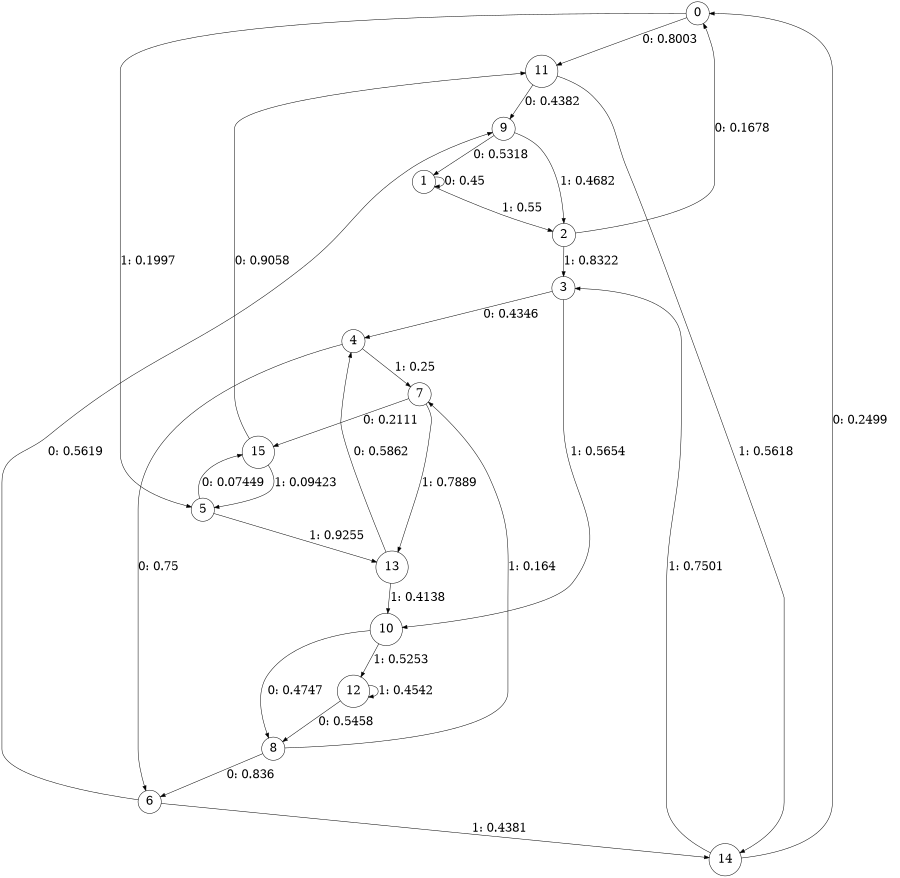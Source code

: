 digraph "ch21faceL4" {
size = "6,8.5";
ratio = "fill";
node [shape = circle];
node [fontsize = 24];
edge [fontsize = 24];
0 -> 11 [label = "0: 0.8003   "];
0 -> 5 [label = "1: 0.1997   "];
1 -> 1 [label = "0: 0.45     "];
1 -> 2 [label = "1: 0.55     "];
2 -> 0 [label = "0: 0.1678   "];
2 -> 3 [label = "1: 0.8322   "];
3 -> 4 [label = "0: 0.4346   "];
3 -> 10 [label = "1: 0.5654   "];
4 -> 6 [label = "0: 0.75     "];
4 -> 7 [label = "1: 0.25     "];
5 -> 15 [label = "0: 0.07449  "];
5 -> 13 [label = "1: 0.9255   "];
6 -> 9 [label = "0: 0.5619   "];
6 -> 14 [label = "1: 0.4381   "];
7 -> 15 [label = "0: 0.2111   "];
7 -> 13 [label = "1: 0.7889   "];
8 -> 6 [label = "0: 0.836    "];
8 -> 7 [label = "1: 0.164    "];
9 -> 1 [label = "0: 0.5318   "];
9 -> 2 [label = "1: 0.4682   "];
10 -> 8 [label = "0: 0.4747   "];
10 -> 12 [label = "1: 0.5253   "];
11 -> 9 [label = "0: 0.4382   "];
11 -> 14 [label = "1: 0.5618   "];
12 -> 8 [label = "0: 0.5458   "];
12 -> 12 [label = "1: 0.4542   "];
13 -> 4 [label = "0: 0.5862   "];
13 -> 10 [label = "1: 0.4138   "];
14 -> 0 [label = "0: 0.2499   "];
14 -> 3 [label = "1: 0.7501   "];
15 -> 11 [label = "0: 0.9058   "];
15 -> 5 [label = "1: 0.09423  "];
}